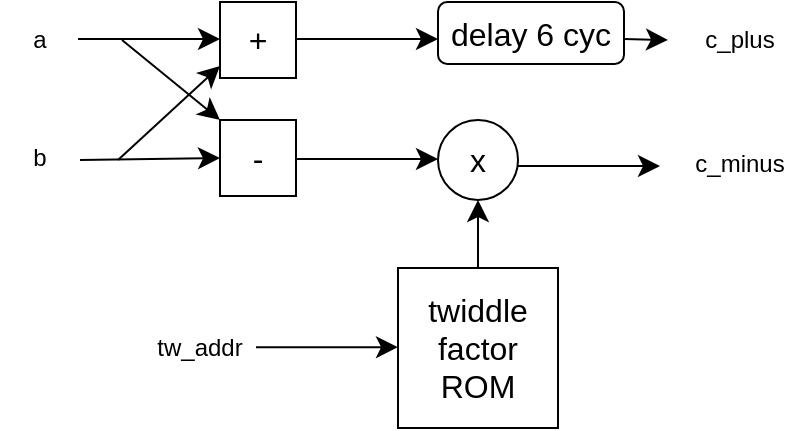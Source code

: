 <mxfile version="21.1.4" type="device">
  <diagram name="Page-1" id="EoW57Cv8R63Sp2W2yaNB">
    <mxGraphModel dx="875" dy="516" grid="1" gridSize="10" guides="1" tooltips="1" connect="1" arrows="1" fold="1" page="0" pageScale="1" pageWidth="1169" pageHeight="1654" math="0" shadow="0">
      <root>
        <mxCell id="0" />
        <mxCell id="1" parent="0" />
        <mxCell id="L2W5-9ZQxCiEX7xR-SQP-2" value="+" style="whiteSpace=wrap;html=1;aspect=fixed;fontSize=16;" vertex="1" parent="1">
          <mxGeometry x="160" y="121" width="38" height="38" as="geometry" />
        </mxCell>
        <mxCell id="L2W5-9ZQxCiEX7xR-SQP-3" value="-" style="whiteSpace=wrap;html=1;aspect=fixed;fontSize=16;" vertex="1" parent="1">
          <mxGeometry x="160" y="180" width="38" height="38" as="geometry" />
        </mxCell>
        <mxCell id="L2W5-9ZQxCiEX7xR-SQP-4" value="delay 6 cyc" style="rounded=1;whiteSpace=wrap;html=1;fontSize=16;" vertex="1" parent="1">
          <mxGeometry x="269" y="121" width="93" height="31" as="geometry" />
        </mxCell>
        <mxCell id="L2W5-9ZQxCiEX7xR-SQP-5" value="x" style="ellipse;whiteSpace=wrap;html=1;aspect=fixed;fontSize=16;" vertex="1" parent="1">
          <mxGeometry x="269" y="180" width="40" height="40" as="geometry" />
        </mxCell>
        <mxCell id="L2W5-9ZQxCiEX7xR-SQP-13" value="" style="edgeStyle=none;curved=1;rounded=0;orthogonalLoop=1;jettySize=auto;html=1;fontSize=12;startSize=8;endSize=8;entryX=0.5;entryY=1;entryDx=0;entryDy=0;" edge="1" parent="1" source="L2W5-9ZQxCiEX7xR-SQP-6" target="L2W5-9ZQxCiEX7xR-SQP-5">
          <mxGeometry relative="1" as="geometry" />
        </mxCell>
        <mxCell id="L2W5-9ZQxCiEX7xR-SQP-6" value="twiddle factor ROM" style="whiteSpace=wrap;html=1;aspect=fixed;fontSize=16;" vertex="1" parent="1">
          <mxGeometry x="249" y="254" width="80" height="80" as="geometry" />
        </mxCell>
        <mxCell id="L2W5-9ZQxCiEX7xR-SQP-7" value="" style="endArrow=classic;html=1;rounded=0;fontSize=12;startSize=8;endSize=8;curved=1;" edge="1" parent="1">
          <mxGeometry width="50" height="50" relative="1" as="geometry">
            <mxPoint x="89" y="139.5" as="sourcePoint" />
            <mxPoint x="160" y="139.5" as="targetPoint" />
          </mxGeometry>
        </mxCell>
        <mxCell id="L2W5-9ZQxCiEX7xR-SQP-8" value="" style="endArrow=classic;html=1;rounded=0;fontSize=12;startSize=8;endSize=8;curved=1;entryX=0;entryY=0.5;entryDx=0;entryDy=0;" edge="1" parent="1" target="L2W5-9ZQxCiEX7xR-SQP-3">
          <mxGeometry width="50" height="50" relative="1" as="geometry">
            <mxPoint x="90" y="200" as="sourcePoint" />
            <mxPoint x="140" y="200" as="targetPoint" />
          </mxGeometry>
        </mxCell>
        <mxCell id="L2W5-9ZQxCiEX7xR-SQP-9" value="" style="endArrow=classic;html=1;rounded=0;fontSize=12;startSize=8;endSize=8;curved=1;" edge="1" parent="1">
          <mxGeometry width="50" height="50" relative="1" as="geometry">
            <mxPoint x="198" y="199.5" as="sourcePoint" />
            <mxPoint x="269" y="199.5" as="targetPoint" />
          </mxGeometry>
        </mxCell>
        <mxCell id="L2W5-9ZQxCiEX7xR-SQP-10" value="" style="endArrow=classic;html=1;rounded=0;fontSize=12;startSize=8;endSize=8;curved=1;" edge="1" parent="1">
          <mxGeometry width="50" height="50" relative="1" as="geometry">
            <mxPoint x="198" y="139.5" as="sourcePoint" />
            <mxPoint x="269" y="139.5" as="targetPoint" />
          </mxGeometry>
        </mxCell>
        <mxCell id="L2W5-9ZQxCiEX7xR-SQP-11" value="" style="endArrow=classic;html=1;rounded=0;fontSize=12;startSize=8;endSize=8;curved=1;entryX=0;entryY=0;entryDx=0;entryDy=0;" edge="1" parent="1" target="L2W5-9ZQxCiEX7xR-SQP-3">
          <mxGeometry width="50" height="50" relative="1" as="geometry">
            <mxPoint x="111" y="140" as="sourcePoint" />
            <mxPoint x="154" y="197" as="targetPoint" />
          </mxGeometry>
        </mxCell>
        <mxCell id="L2W5-9ZQxCiEX7xR-SQP-12" value="" style="endArrow=classic;html=1;rounded=0;fontSize=12;startSize=8;endSize=8;curved=1;entryX=0;entryY=0.842;entryDx=0;entryDy=0;entryPerimeter=0;" edge="1" parent="1" target="L2W5-9ZQxCiEX7xR-SQP-2">
          <mxGeometry width="50" height="50" relative="1" as="geometry">
            <mxPoint x="109" y="200" as="sourcePoint" />
            <mxPoint x="177" y="179" as="targetPoint" />
          </mxGeometry>
        </mxCell>
        <mxCell id="L2W5-9ZQxCiEX7xR-SQP-14" value="" style="endArrow=classic;html=1;rounded=0;fontSize=12;startSize=8;endSize=8;curved=1;" edge="1" parent="1">
          <mxGeometry width="50" height="50" relative="1" as="geometry">
            <mxPoint x="309" y="203" as="sourcePoint" />
            <mxPoint x="380" y="203" as="targetPoint" />
          </mxGeometry>
        </mxCell>
        <mxCell id="L2W5-9ZQxCiEX7xR-SQP-15" value="" style="endArrow=classic;html=1;rounded=0;fontSize=12;startSize=8;endSize=8;curved=1;" edge="1" parent="1">
          <mxGeometry width="50" height="50" relative="1" as="geometry">
            <mxPoint x="362" y="139.5" as="sourcePoint" />
            <mxPoint x="384" y="140" as="targetPoint" />
          </mxGeometry>
        </mxCell>
        <mxCell id="L2W5-9ZQxCiEX7xR-SQP-16" value="a" style="text;html=1;strokeColor=none;fillColor=none;align=center;verticalAlign=middle;whiteSpace=wrap;rounded=0;" vertex="1" parent="1">
          <mxGeometry x="50" y="127.5" width="40" height="25" as="geometry" />
        </mxCell>
        <mxCell id="L2W5-9ZQxCiEX7xR-SQP-17" value="b" style="text;html=1;strokeColor=none;fillColor=none;align=center;verticalAlign=middle;whiteSpace=wrap;rounded=0;" vertex="1" parent="1">
          <mxGeometry x="50" y="186.5" width="40" height="25" as="geometry" />
        </mxCell>
        <mxCell id="L2W5-9ZQxCiEX7xR-SQP-18" value="tw_addr" style="text;html=1;strokeColor=none;fillColor=none;align=center;verticalAlign=middle;whiteSpace=wrap;rounded=0;" vertex="1" parent="1">
          <mxGeometry x="130" y="281.5" width="40" height="25" as="geometry" />
        </mxCell>
        <mxCell id="L2W5-9ZQxCiEX7xR-SQP-19" value="" style="endArrow=classic;html=1;rounded=0;fontSize=12;startSize=8;endSize=8;curved=1;" edge="1" parent="1">
          <mxGeometry width="50" height="50" relative="1" as="geometry">
            <mxPoint x="178" y="293.58" as="sourcePoint" />
            <mxPoint x="249" y="293.58" as="targetPoint" />
          </mxGeometry>
        </mxCell>
        <mxCell id="L2W5-9ZQxCiEX7xR-SQP-20" value="c_plus" style="text;html=1;strokeColor=none;fillColor=none;align=center;verticalAlign=middle;whiteSpace=wrap;rounded=0;" vertex="1" parent="1">
          <mxGeometry x="390" y="125" width="60" height="30" as="geometry" />
        </mxCell>
        <mxCell id="L2W5-9ZQxCiEX7xR-SQP-21" value="c_minus" style="text;html=1;strokeColor=none;fillColor=none;align=center;verticalAlign=middle;whiteSpace=wrap;rounded=0;" vertex="1" parent="1">
          <mxGeometry x="390" y="186.5" width="60" height="30" as="geometry" />
        </mxCell>
      </root>
    </mxGraphModel>
  </diagram>
</mxfile>
